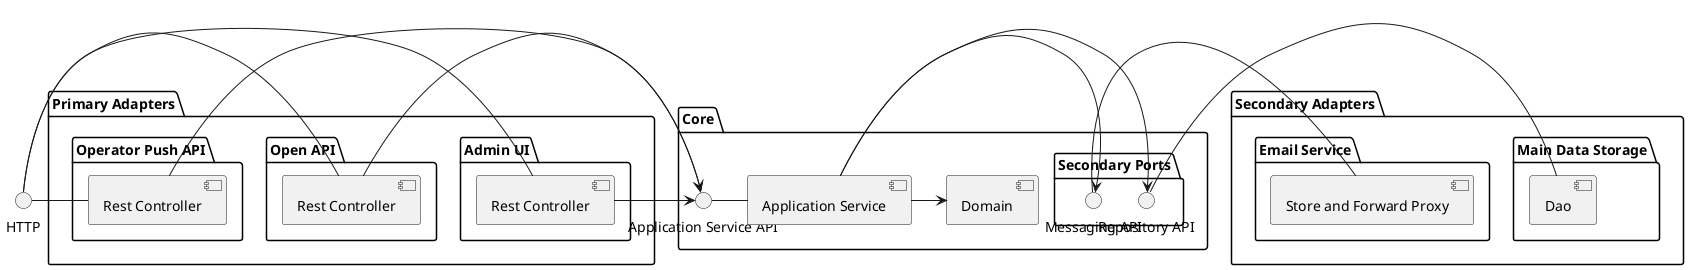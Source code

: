 @startuml

() HTTP
package "Primary Adapters" {
  package "Admin UI" {
    [Rest Controller] as AdminRestCtrl
  }

  package "Open API" {
    [Rest Controller] as OpenRestCtrl
  }

  package "Operator Push API" {
    [Rest Controller] as PushRestCtrl
  }
}
HTTP - AdminRestCtrl
HTTP - OpenRestCtrl
HTTP - PushRestCtrl

package "Core" {
  () "Application Service API" as IAS
  [Application Service] as AS

  package "Secondary Ports" {
    () "Repository API" as IR
    () "Messaging API" as IM
  }

  IAS - AS
  AS -> [Domain]
  AS -> IR
  AS -> IM
}

package "Secondary Adapters" {
  package "Main Data Storage" {
    IR - [Dao]
  }

  package "Email Service" {
    IM - [Store and Forward Proxy]
  }
}

AdminRestCtrl -> IAS
OpenRestCtrl -> IAS
PushRestCtrl -> IAS

@enduml